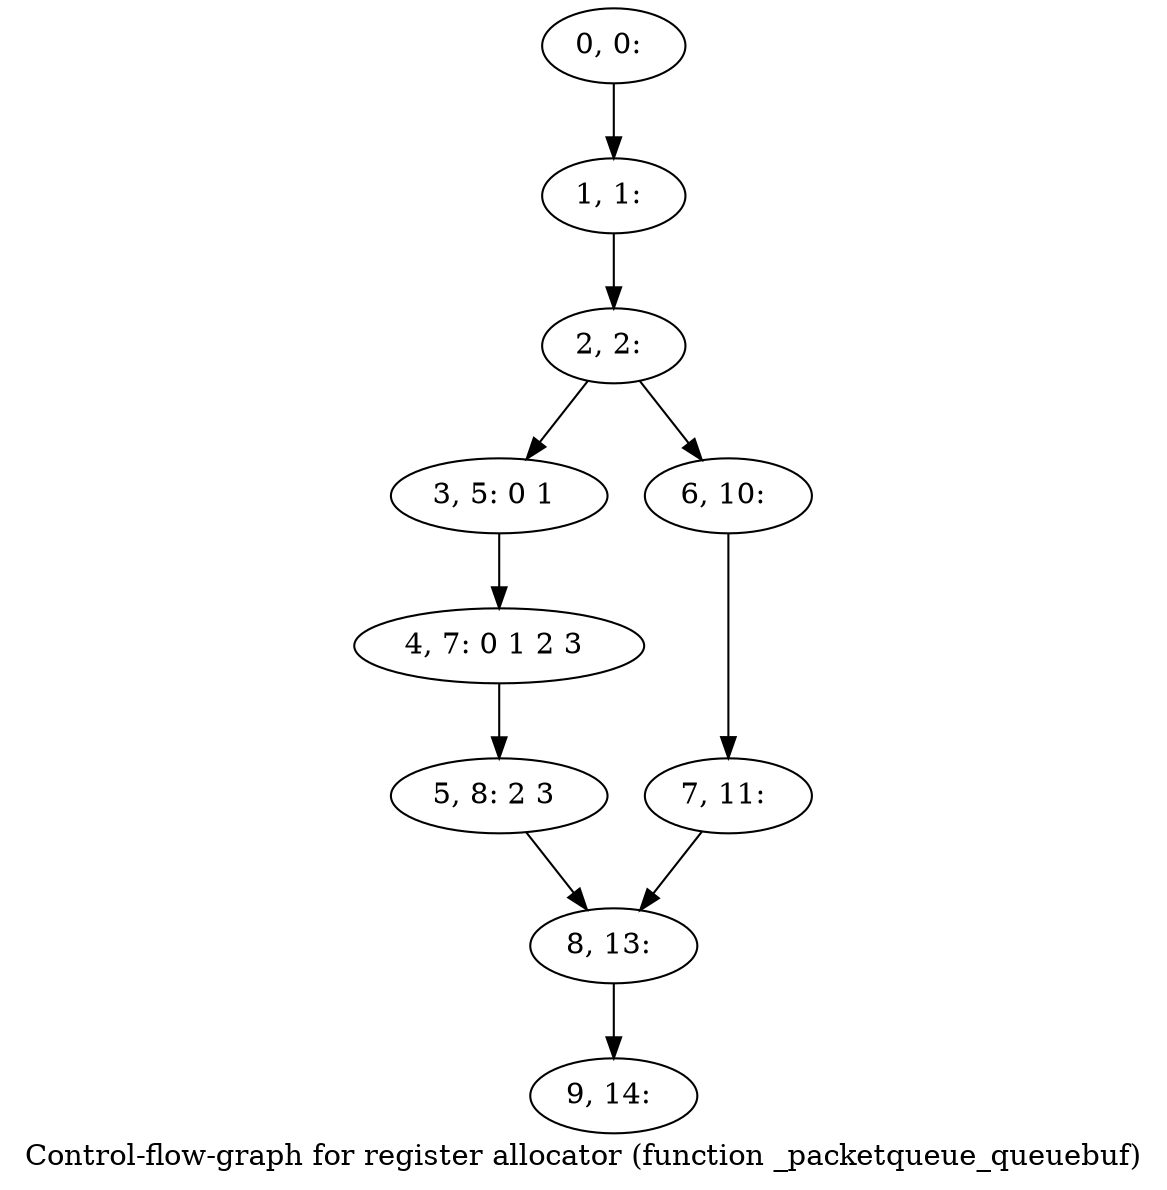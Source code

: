 digraph G {
graph [label="Control-flow-graph for register allocator (function _packetqueue_queuebuf)"]
0[label="0, 0: "];
1[label="1, 1: "];
2[label="2, 2: "];
3[label="3, 5: 0 1 "];
4[label="4, 7: 0 1 2 3 "];
5[label="5, 8: 2 3 "];
6[label="6, 10: "];
7[label="7, 11: "];
8[label="8, 13: "];
9[label="9, 14: "];
0->1 ;
1->2 ;
2->3 ;
2->6 ;
3->4 ;
4->5 ;
5->8 ;
6->7 ;
7->8 ;
8->9 ;
}
